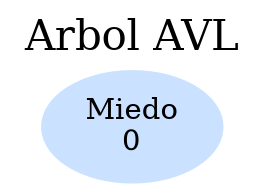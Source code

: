 digraph ArbolAVL {
	rankdir = TB; 
	node[shape = ellipse, fontcolor = black, style = filled, color = lightsteelblue1];
	graph[label = "Arbol AVL", labelloc = t, fontsize = 20];
	Object1 [ label="\Miedo\n0"];
}